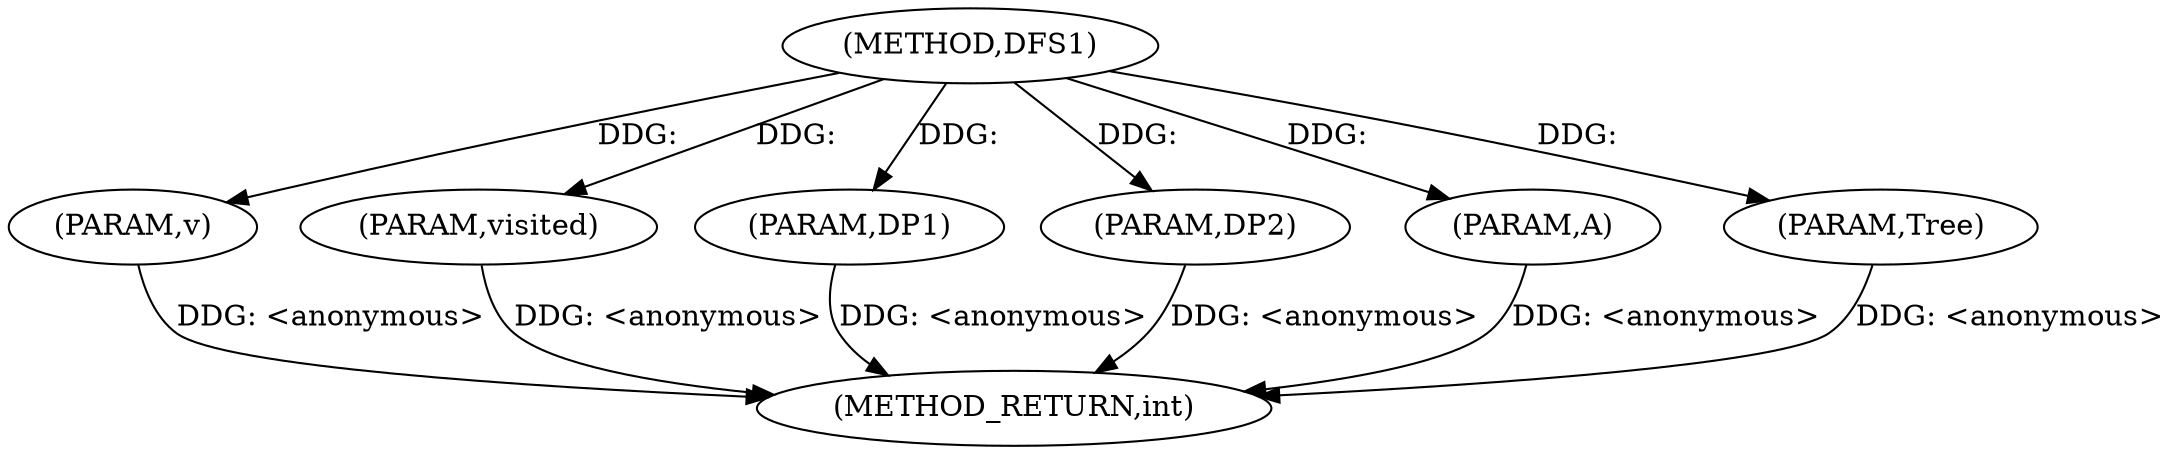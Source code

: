 digraph "DFS1" {  
"1000635" [label = "(METHOD,DFS1)" ]
"1000643" [label = "(METHOD_RETURN,int)" ]
"1000636" [label = "(PARAM,v)" ]
"1000637" [label = "(PARAM,visited)" ]
"1000638" [label = "(PARAM,DP1)" ]
"1000639" [label = "(PARAM,DP2)" ]
"1000640" [label = "(PARAM,A)" ]
"1000641" [label = "(PARAM,Tree)" ]
  "1000636" -> "1000643"  [ label = "DDG: <anonymous>"] 
  "1000637" -> "1000643"  [ label = "DDG: <anonymous>"] 
  "1000638" -> "1000643"  [ label = "DDG: <anonymous>"] 
  "1000639" -> "1000643"  [ label = "DDG: <anonymous>"] 
  "1000640" -> "1000643"  [ label = "DDG: <anonymous>"] 
  "1000641" -> "1000643"  [ label = "DDG: <anonymous>"] 
  "1000635" -> "1000636"  [ label = "DDG: "] 
  "1000635" -> "1000637"  [ label = "DDG: "] 
  "1000635" -> "1000638"  [ label = "DDG: "] 
  "1000635" -> "1000639"  [ label = "DDG: "] 
  "1000635" -> "1000640"  [ label = "DDG: "] 
  "1000635" -> "1000641"  [ label = "DDG: "] 
}
